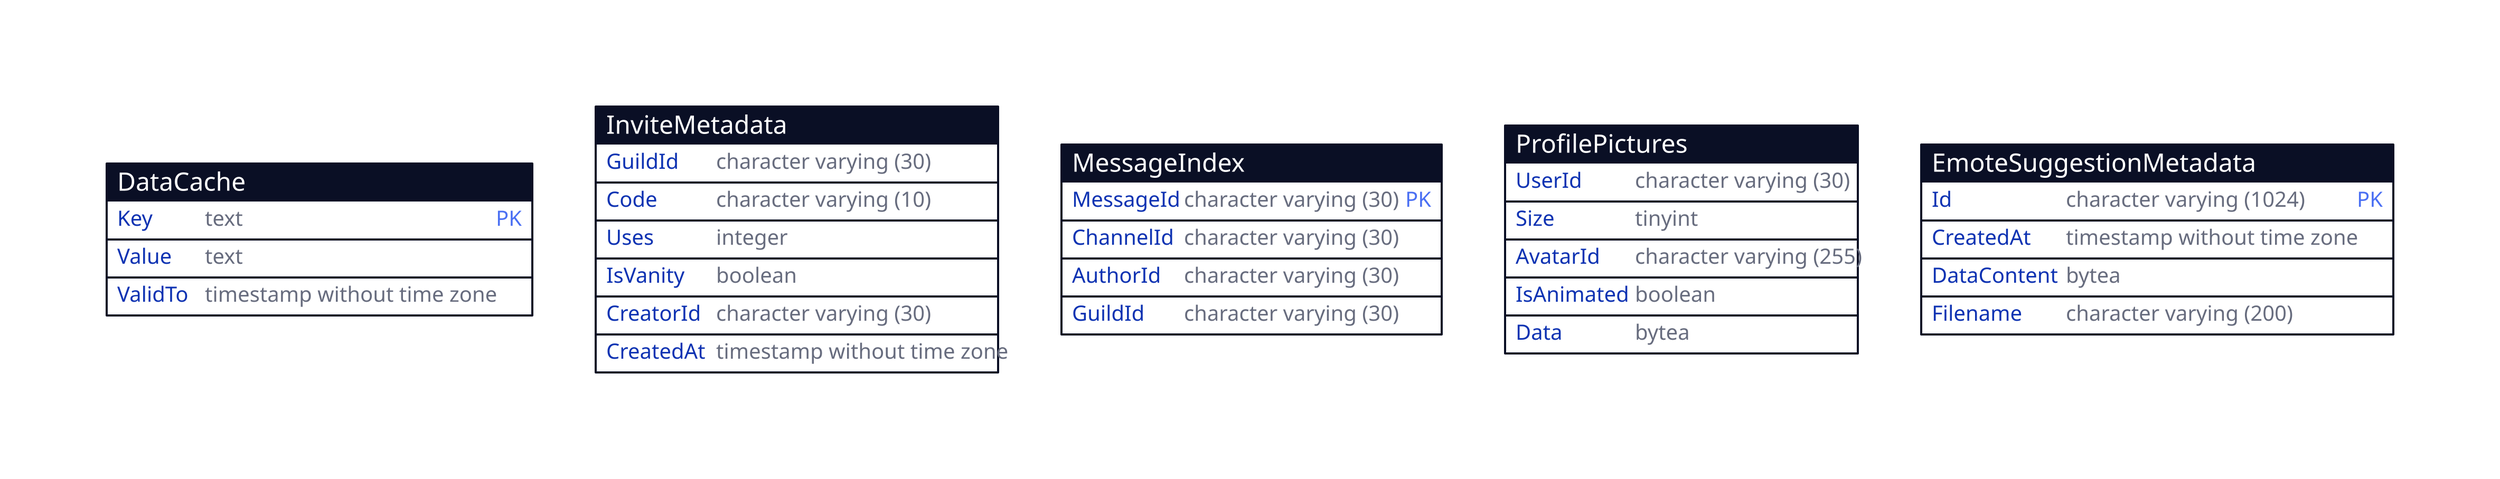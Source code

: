 DataCache: {
  shape: sql_table

  Key: text {constraint: primary_key}
  Value: text
  ValidTo: timestamp without time zone
}

InviteMetadata: {
  shape: sql_table

  GuildId: character varying (30)
  Code: character varying (10)
  Uses: integer
  IsVanity: boolean
  CreatorId: character varying (30)
  CreatedAt: timestamp without time zone
}

MessageIndex: {
  shape: sql_table

  MessageId: character varying (30) {constraint: primary_key}
  ChannelId: character varying (30)
  AuthorId: character varying (30)
  GuildId: character varying (30)
}

ProfilePictures: {
  shape: sql_table

  UserId: character varying (30)
  Size: tinyint
  AvatarId: character varying (255)
  IsAnimated: boolean
  Data: bytea
}

EmoteSuggestionMetadata: {
  shape: sql_table

  Id: character varying (1024) {constraint: primary_key}
  CreatedAt: timestamp without time zone
  DataContent: bytea
  Filename: character varying (200)
}
